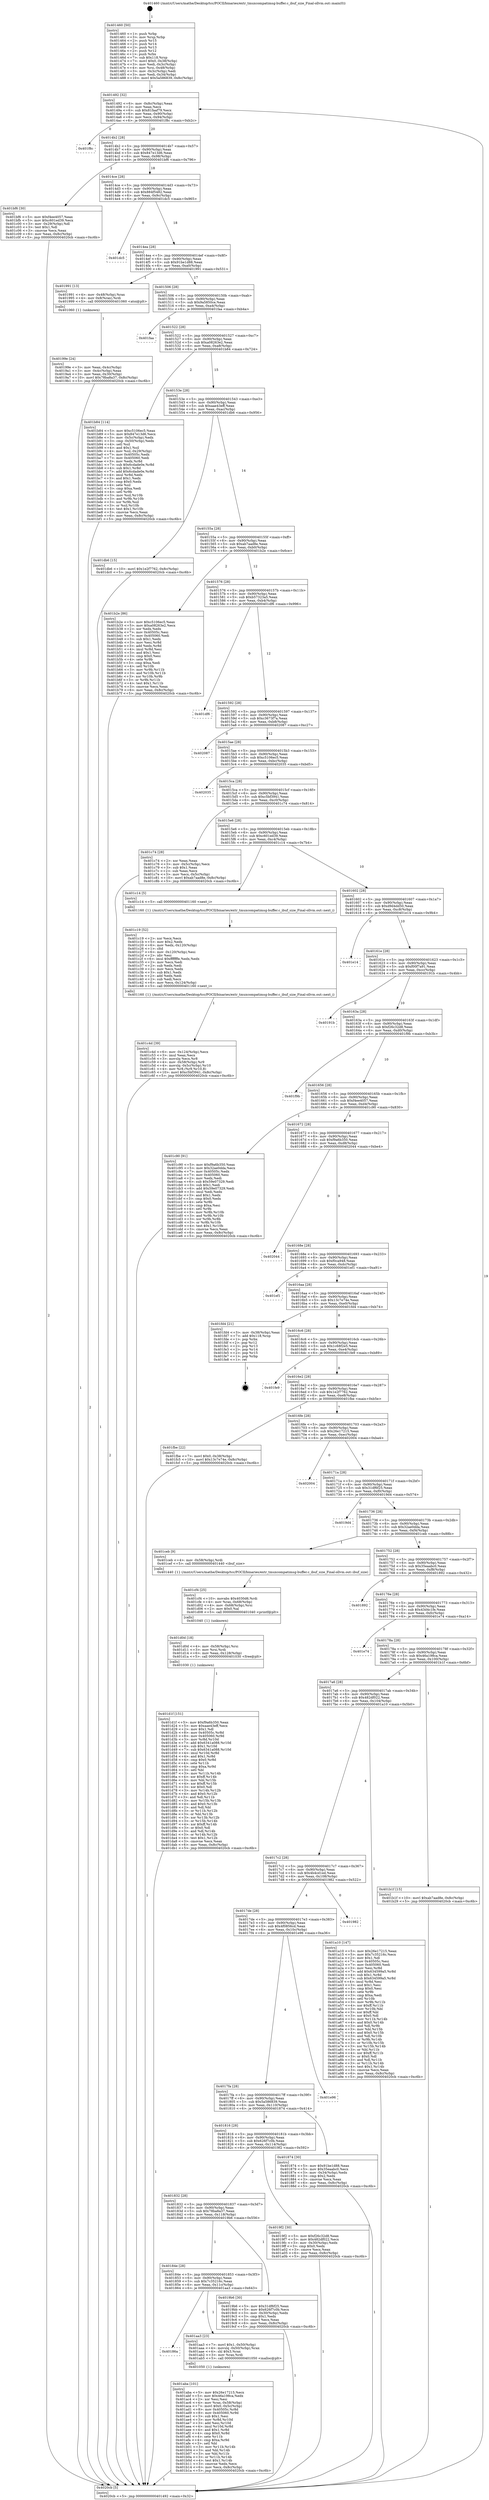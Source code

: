 digraph "0x401460" {
  label = "0x401460 (/mnt/c/Users/mathe/Desktop/tcc/POCII/binaries/extr_tmuxcompatimsg-buffer.c_ibuf_size_Final-ollvm.out::main(0))"
  labelloc = "t"
  node[shape=record]

  Entry [label="",width=0.3,height=0.3,shape=circle,fillcolor=black,style=filled]
  "0x401492" [label="{
     0x401492 [32]\l
     | [instrs]\l
     &nbsp;&nbsp;0x401492 \<+6\>: mov -0x8c(%rbp),%eax\l
     &nbsp;&nbsp;0x401498 \<+2\>: mov %eax,%ecx\l
     &nbsp;&nbsp;0x40149a \<+6\>: sub $0x81faaf79,%ecx\l
     &nbsp;&nbsp;0x4014a0 \<+6\>: mov %eax,-0x90(%rbp)\l
     &nbsp;&nbsp;0x4014a6 \<+6\>: mov %ecx,-0x94(%rbp)\l
     &nbsp;&nbsp;0x4014ac \<+6\>: je 0000000000401f8c \<main+0xb2c\>\l
  }"]
  "0x401f8c" [label="{
     0x401f8c\l
  }", style=dashed]
  "0x4014b2" [label="{
     0x4014b2 [28]\l
     | [instrs]\l
     &nbsp;&nbsp;0x4014b2 \<+5\>: jmp 00000000004014b7 \<main+0x57\>\l
     &nbsp;&nbsp;0x4014b7 \<+6\>: mov -0x90(%rbp),%eax\l
     &nbsp;&nbsp;0x4014bd \<+5\>: sub $0x847e13d6,%eax\l
     &nbsp;&nbsp;0x4014c2 \<+6\>: mov %eax,-0x98(%rbp)\l
     &nbsp;&nbsp;0x4014c8 \<+6\>: je 0000000000401bf6 \<main+0x796\>\l
  }"]
  Exit [label="",width=0.3,height=0.3,shape=circle,fillcolor=black,style=filled,peripheries=2]
  "0x401bf6" [label="{
     0x401bf6 [30]\l
     | [instrs]\l
     &nbsp;&nbsp;0x401bf6 \<+5\>: mov $0xf4ee4057,%eax\l
     &nbsp;&nbsp;0x401bfb \<+5\>: mov $0xc601ed39,%ecx\l
     &nbsp;&nbsp;0x401c00 \<+3\>: mov -0x29(%rbp),%dl\l
     &nbsp;&nbsp;0x401c03 \<+3\>: test $0x1,%dl\l
     &nbsp;&nbsp;0x401c06 \<+3\>: cmovne %ecx,%eax\l
     &nbsp;&nbsp;0x401c09 \<+6\>: mov %eax,-0x8c(%rbp)\l
     &nbsp;&nbsp;0x401c0f \<+5\>: jmp 00000000004020cb \<main+0xc6b\>\l
  }"]
  "0x4014ce" [label="{
     0x4014ce [28]\l
     | [instrs]\l
     &nbsp;&nbsp;0x4014ce \<+5\>: jmp 00000000004014d3 \<main+0x73\>\l
     &nbsp;&nbsp;0x4014d3 \<+6\>: mov -0x90(%rbp),%eax\l
     &nbsp;&nbsp;0x4014d9 \<+5\>: sub $0x884f5482,%eax\l
     &nbsp;&nbsp;0x4014de \<+6\>: mov %eax,-0x9c(%rbp)\l
     &nbsp;&nbsp;0x4014e4 \<+6\>: je 0000000000401dc5 \<main+0x965\>\l
  }"]
  "0x401d1f" [label="{
     0x401d1f [151]\l
     | [instrs]\l
     &nbsp;&nbsp;0x401d1f \<+5\>: mov $0xf9a6b350,%eax\l
     &nbsp;&nbsp;0x401d24 \<+5\>: mov $0xaae43eff,%ecx\l
     &nbsp;&nbsp;0x401d29 \<+2\>: mov $0x1,%dl\l
     &nbsp;&nbsp;0x401d2b \<+8\>: mov 0x40505c,%r8d\l
     &nbsp;&nbsp;0x401d33 \<+8\>: mov 0x405060,%r9d\l
     &nbsp;&nbsp;0x401d3b \<+3\>: mov %r8d,%r10d\l
     &nbsp;&nbsp;0x401d3e \<+7\>: add $0x6341a088,%r10d\l
     &nbsp;&nbsp;0x401d45 \<+4\>: sub $0x1,%r10d\l
     &nbsp;&nbsp;0x401d49 \<+7\>: sub $0x6341a088,%r10d\l
     &nbsp;&nbsp;0x401d50 \<+4\>: imul %r10d,%r8d\l
     &nbsp;&nbsp;0x401d54 \<+4\>: and $0x1,%r8d\l
     &nbsp;&nbsp;0x401d58 \<+4\>: cmp $0x0,%r8d\l
     &nbsp;&nbsp;0x401d5c \<+4\>: sete %r11b\l
     &nbsp;&nbsp;0x401d60 \<+4\>: cmp $0xa,%r9d\l
     &nbsp;&nbsp;0x401d64 \<+3\>: setl %bl\l
     &nbsp;&nbsp;0x401d67 \<+3\>: mov %r11b,%r14b\l
     &nbsp;&nbsp;0x401d6a \<+4\>: xor $0xff,%r14b\l
     &nbsp;&nbsp;0x401d6e \<+3\>: mov %bl,%r15b\l
     &nbsp;&nbsp;0x401d71 \<+4\>: xor $0xff,%r15b\l
     &nbsp;&nbsp;0x401d75 \<+3\>: xor $0x0,%dl\l
     &nbsp;&nbsp;0x401d78 \<+3\>: mov %r14b,%r12b\l
     &nbsp;&nbsp;0x401d7b \<+4\>: and $0x0,%r12b\l
     &nbsp;&nbsp;0x401d7f \<+3\>: and %dl,%r11b\l
     &nbsp;&nbsp;0x401d82 \<+3\>: mov %r15b,%r13b\l
     &nbsp;&nbsp;0x401d85 \<+4\>: and $0x0,%r13b\l
     &nbsp;&nbsp;0x401d89 \<+2\>: and %dl,%bl\l
     &nbsp;&nbsp;0x401d8b \<+3\>: or %r11b,%r12b\l
     &nbsp;&nbsp;0x401d8e \<+3\>: or %bl,%r13b\l
     &nbsp;&nbsp;0x401d91 \<+3\>: xor %r13b,%r12b\l
     &nbsp;&nbsp;0x401d94 \<+3\>: or %r15b,%r14b\l
     &nbsp;&nbsp;0x401d97 \<+4\>: xor $0xff,%r14b\l
     &nbsp;&nbsp;0x401d9b \<+3\>: or $0x0,%dl\l
     &nbsp;&nbsp;0x401d9e \<+3\>: and %dl,%r14b\l
     &nbsp;&nbsp;0x401da1 \<+3\>: or %r14b,%r12b\l
     &nbsp;&nbsp;0x401da4 \<+4\>: test $0x1,%r12b\l
     &nbsp;&nbsp;0x401da8 \<+3\>: cmovne %ecx,%eax\l
     &nbsp;&nbsp;0x401dab \<+6\>: mov %eax,-0x8c(%rbp)\l
     &nbsp;&nbsp;0x401db1 \<+5\>: jmp 00000000004020cb \<main+0xc6b\>\l
  }"]
  "0x401dc5" [label="{
     0x401dc5\l
  }", style=dashed]
  "0x4014ea" [label="{
     0x4014ea [28]\l
     | [instrs]\l
     &nbsp;&nbsp;0x4014ea \<+5\>: jmp 00000000004014ef \<main+0x8f\>\l
     &nbsp;&nbsp;0x4014ef \<+6\>: mov -0x90(%rbp),%eax\l
     &nbsp;&nbsp;0x4014f5 \<+5\>: sub $0x91be1d88,%eax\l
     &nbsp;&nbsp;0x4014fa \<+6\>: mov %eax,-0xa0(%rbp)\l
     &nbsp;&nbsp;0x401500 \<+6\>: je 0000000000401991 \<main+0x531\>\l
  }"]
  "0x401d0d" [label="{
     0x401d0d [18]\l
     | [instrs]\l
     &nbsp;&nbsp;0x401d0d \<+4\>: mov -0x58(%rbp),%rsi\l
     &nbsp;&nbsp;0x401d11 \<+3\>: mov %rsi,%rdi\l
     &nbsp;&nbsp;0x401d14 \<+6\>: mov %eax,-0x128(%rbp)\l
     &nbsp;&nbsp;0x401d1a \<+5\>: call 0000000000401030 \<free@plt\>\l
     | [calls]\l
     &nbsp;&nbsp;0x401030 \{1\} (unknown)\l
  }"]
  "0x401991" [label="{
     0x401991 [13]\l
     | [instrs]\l
     &nbsp;&nbsp;0x401991 \<+4\>: mov -0x48(%rbp),%rax\l
     &nbsp;&nbsp;0x401995 \<+4\>: mov 0x8(%rax),%rdi\l
     &nbsp;&nbsp;0x401999 \<+5\>: call 0000000000401060 \<atoi@plt\>\l
     | [calls]\l
     &nbsp;&nbsp;0x401060 \{1\} (unknown)\l
  }"]
  "0x401506" [label="{
     0x401506 [28]\l
     | [instrs]\l
     &nbsp;&nbsp;0x401506 \<+5\>: jmp 000000000040150b \<main+0xab\>\l
     &nbsp;&nbsp;0x40150b \<+6\>: mov -0x90(%rbp),%eax\l
     &nbsp;&nbsp;0x401511 \<+5\>: sub $0x9a5850ce,%eax\l
     &nbsp;&nbsp;0x401516 \<+6\>: mov %eax,-0xa4(%rbp)\l
     &nbsp;&nbsp;0x40151c \<+6\>: je 0000000000401faa \<main+0xb4a\>\l
  }"]
  "0x401cf4" [label="{
     0x401cf4 [25]\l
     | [instrs]\l
     &nbsp;&nbsp;0x401cf4 \<+10\>: movabs $0x4030d6,%rdi\l
     &nbsp;&nbsp;0x401cfe \<+4\>: mov %rax,-0x68(%rbp)\l
     &nbsp;&nbsp;0x401d02 \<+4\>: mov -0x68(%rbp),%rsi\l
     &nbsp;&nbsp;0x401d06 \<+2\>: mov $0x0,%al\l
     &nbsp;&nbsp;0x401d08 \<+5\>: call 0000000000401040 \<printf@plt\>\l
     | [calls]\l
     &nbsp;&nbsp;0x401040 \{1\} (unknown)\l
  }"]
  "0x401faa" [label="{
     0x401faa\l
  }", style=dashed]
  "0x401522" [label="{
     0x401522 [28]\l
     | [instrs]\l
     &nbsp;&nbsp;0x401522 \<+5\>: jmp 0000000000401527 \<main+0xc7\>\l
     &nbsp;&nbsp;0x401527 \<+6\>: mov -0x90(%rbp),%eax\l
     &nbsp;&nbsp;0x40152d \<+5\>: sub $0xa08263e2,%eax\l
     &nbsp;&nbsp;0x401532 \<+6\>: mov %eax,-0xa8(%rbp)\l
     &nbsp;&nbsp;0x401538 \<+6\>: je 0000000000401b84 \<main+0x724\>\l
  }"]
  "0x401c4d" [label="{
     0x401c4d [39]\l
     | [instrs]\l
     &nbsp;&nbsp;0x401c4d \<+6\>: mov -0x124(%rbp),%ecx\l
     &nbsp;&nbsp;0x401c53 \<+3\>: imul %eax,%ecx\l
     &nbsp;&nbsp;0x401c56 \<+3\>: movslq %ecx,%r8\l
     &nbsp;&nbsp;0x401c59 \<+4\>: mov -0x58(%rbp),%r9\l
     &nbsp;&nbsp;0x401c5d \<+4\>: movslq -0x5c(%rbp),%r10\l
     &nbsp;&nbsp;0x401c61 \<+4\>: mov %r8,(%r9,%r10,8)\l
     &nbsp;&nbsp;0x401c65 \<+10\>: movl $0xc5bf3941,-0x8c(%rbp)\l
     &nbsp;&nbsp;0x401c6f \<+5\>: jmp 00000000004020cb \<main+0xc6b\>\l
  }"]
  "0x401b84" [label="{
     0x401b84 [114]\l
     | [instrs]\l
     &nbsp;&nbsp;0x401b84 \<+5\>: mov $0xc5106ec5,%eax\l
     &nbsp;&nbsp;0x401b89 \<+5\>: mov $0x847e13d6,%ecx\l
     &nbsp;&nbsp;0x401b8e \<+3\>: mov -0x5c(%rbp),%edx\l
     &nbsp;&nbsp;0x401b91 \<+3\>: cmp -0x50(%rbp),%edx\l
     &nbsp;&nbsp;0x401b94 \<+4\>: setl %sil\l
     &nbsp;&nbsp;0x401b98 \<+4\>: and $0x1,%sil\l
     &nbsp;&nbsp;0x401b9c \<+4\>: mov %sil,-0x29(%rbp)\l
     &nbsp;&nbsp;0x401ba0 \<+7\>: mov 0x40505c,%edx\l
     &nbsp;&nbsp;0x401ba7 \<+7\>: mov 0x405060,%edi\l
     &nbsp;&nbsp;0x401bae \<+3\>: mov %edx,%r8d\l
     &nbsp;&nbsp;0x401bb1 \<+7\>: sub $0x6cdade0e,%r8d\l
     &nbsp;&nbsp;0x401bb8 \<+4\>: sub $0x1,%r8d\l
     &nbsp;&nbsp;0x401bbc \<+7\>: add $0x6cdade0e,%r8d\l
     &nbsp;&nbsp;0x401bc3 \<+4\>: imul %r8d,%edx\l
     &nbsp;&nbsp;0x401bc7 \<+3\>: and $0x1,%edx\l
     &nbsp;&nbsp;0x401bca \<+3\>: cmp $0x0,%edx\l
     &nbsp;&nbsp;0x401bcd \<+4\>: sete %sil\l
     &nbsp;&nbsp;0x401bd1 \<+3\>: cmp $0xa,%edi\l
     &nbsp;&nbsp;0x401bd4 \<+4\>: setl %r9b\l
     &nbsp;&nbsp;0x401bd8 \<+3\>: mov %sil,%r10b\l
     &nbsp;&nbsp;0x401bdb \<+3\>: and %r9b,%r10b\l
     &nbsp;&nbsp;0x401bde \<+3\>: xor %r9b,%sil\l
     &nbsp;&nbsp;0x401be1 \<+3\>: or %sil,%r10b\l
     &nbsp;&nbsp;0x401be4 \<+4\>: test $0x1,%r10b\l
     &nbsp;&nbsp;0x401be8 \<+3\>: cmovne %ecx,%eax\l
     &nbsp;&nbsp;0x401beb \<+6\>: mov %eax,-0x8c(%rbp)\l
     &nbsp;&nbsp;0x401bf1 \<+5\>: jmp 00000000004020cb \<main+0xc6b\>\l
  }"]
  "0x40153e" [label="{
     0x40153e [28]\l
     | [instrs]\l
     &nbsp;&nbsp;0x40153e \<+5\>: jmp 0000000000401543 \<main+0xe3\>\l
     &nbsp;&nbsp;0x401543 \<+6\>: mov -0x90(%rbp),%eax\l
     &nbsp;&nbsp;0x401549 \<+5\>: sub $0xaae43eff,%eax\l
     &nbsp;&nbsp;0x40154e \<+6\>: mov %eax,-0xac(%rbp)\l
     &nbsp;&nbsp;0x401554 \<+6\>: je 0000000000401db6 \<main+0x956\>\l
  }"]
  "0x401c19" [label="{
     0x401c19 [52]\l
     | [instrs]\l
     &nbsp;&nbsp;0x401c19 \<+2\>: xor %ecx,%ecx\l
     &nbsp;&nbsp;0x401c1b \<+5\>: mov $0x2,%edx\l
     &nbsp;&nbsp;0x401c20 \<+6\>: mov %edx,-0x120(%rbp)\l
     &nbsp;&nbsp;0x401c26 \<+1\>: cltd\l
     &nbsp;&nbsp;0x401c27 \<+6\>: mov -0x120(%rbp),%esi\l
     &nbsp;&nbsp;0x401c2d \<+2\>: idiv %esi\l
     &nbsp;&nbsp;0x401c2f \<+6\>: imul $0xfffffffe,%edx,%edx\l
     &nbsp;&nbsp;0x401c35 \<+2\>: mov %ecx,%edi\l
     &nbsp;&nbsp;0x401c37 \<+2\>: sub %edx,%edi\l
     &nbsp;&nbsp;0x401c39 \<+2\>: mov %ecx,%edx\l
     &nbsp;&nbsp;0x401c3b \<+3\>: sub $0x1,%edx\l
     &nbsp;&nbsp;0x401c3e \<+2\>: add %edx,%edi\l
     &nbsp;&nbsp;0x401c40 \<+2\>: sub %edi,%ecx\l
     &nbsp;&nbsp;0x401c42 \<+6\>: mov %ecx,-0x124(%rbp)\l
     &nbsp;&nbsp;0x401c48 \<+5\>: call 0000000000401160 \<next_i\>\l
     | [calls]\l
     &nbsp;&nbsp;0x401160 \{1\} (/mnt/c/Users/mathe/Desktop/tcc/POCII/binaries/extr_tmuxcompatimsg-buffer.c_ibuf_size_Final-ollvm.out::next_i)\l
  }"]
  "0x401db6" [label="{
     0x401db6 [15]\l
     | [instrs]\l
     &nbsp;&nbsp;0x401db6 \<+10\>: movl $0x1e2f7762,-0x8c(%rbp)\l
     &nbsp;&nbsp;0x401dc0 \<+5\>: jmp 00000000004020cb \<main+0xc6b\>\l
  }"]
  "0x40155a" [label="{
     0x40155a [28]\l
     | [instrs]\l
     &nbsp;&nbsp;0x40155a \<+5\>: jmp 000000000040155f \<main+0xff\>\l
     &nbsp;&nbsp;0x40155f \<+6\>: mov -0x90(%rbp),%eax\l
     &nbsp;&nbsp;0x401565 \<+5\>: sub $0xab7aad8e,%eax\l
     &nbsp;&nbsp;0x40156a \<+6\>: mov %eax,-0xb0(%rbp)\l
     &nbsp;&nbsp;0x401570 \<+6\>: je 0000000000401b2e \<main+0x6ce\>\l
  }"]
  "0x401aba" [label="{
     0x401aba [101]\l
     | [instrs]\l
     &nbsp;&nbsp;0x401aba \<+5\>: mov $0x26e17215,%ecx\l
     &nbsp;&nbsp;0x401abf \<+5\>: mov $0x46a198ca,%edx\l
     &nbsp;&nbsp;0x401ac4 \<+2\>: xor %esi,%esi\l
     &nbsp;&nbsp;0x401ac6 \<+4\>: mov %rax,-0x58(%rbp)\l
     &nbsp;&nbsp;0x401aca \<+7\>: movl $0x0,-0x5c(%rbp)\l
     &nbsp;&nbsp;0x401ad1 \<+8\>: mov 0x40505c,%r8d\l
     &nbsp;&nbsp;0x401ad9 \<+8\>: mov 0x405060,%r9d\l
     &nbsp;&nbsp;0x401ae1 \<+3\>: sub $0x1,%esi\l
     &nbsp;&nbsp;0x401ae4 \<+3\>: mov %r8d,%r10d\l
     &nbsp;&nbsp;0x401ae7 \<+3\>: add %esi,%r10d\l
     &nbsp;&nbsp;0x401aea \<+4\>: imul %r10d,%r8d\l
     &nbsp;&nbsp;0x401aee \<+4\>: and $0x1,%r8d\l
     &nbsp;&nbsp;0x401af2 \<+4\>: cmp $0x0,%r8d\l
     &nbsp;&nbsp;0x401af6 \<+4\>: sete %r11b\l
     &nbsp;&nbsp;0x401afa \<+4\>: cmp $0xa,%r9d\l
     &nbsp;&nbsp;0x401afe \<+3\>: setl %bl\l
     &nbsp;&nbsp;0x401b01 \<+3\>: mov %r11b,%r14b\l
     &nbsp;&nbsp;0x401b04 \<+3\>: and %bl,%r14b\l
     &nbsp;&nbsp;0x401b07 \<+3\>: xor %bl,%r11b\l
     &nbsp;&nbsp;0x401b0a \<+3\>: or %r11b,%r14b\l
     &nbsp;&nbsp;0x401b0d \<+4\>: test $0x1,%r14b\l
     &nbsp;&nbsp;0x401b11 \<+3\>: cmovne %edx,%ecx\l
     &nbsp;&nbsp;0x401b14 \<+6\>: mov %ecx,-0x8c(%rbp)\l
     &nbsp;&nbsp;0x401b1a \<+5\>: jmp 00000000004020cb \<main+0xc6b\>\l
  }"]
  "0x401b2e" [label="{
     0x401b2e [86]\l
     | [instrs]\l
     &nbsp;&nbsp;0x401b2e \<+5\>: mov $0xc5106ec5,%eax\l
     &nbsp;&nbsp;0x401b33 \<+5\>: mov $0xa08263e2,%ecx\l
     &nbsp;&nbsp;0x401b38 \<+2\>: xor %edx,%edx\l
     &nbsp;&nbsp;0x401b3a \<+7\>: mov 0x40505c,%esi\l
     &nbsp;&nbsp;0x401b41 \<+7\>: mov 0x405060,%edi\l
     &nbsp;&nbsp;0x401b48 \<+3\>: sub $0x1,%edx\l
     &nbsp;&nbsp;0x401b4b \<+3\>: mov %esi,%r8d\l
     &nbsp;&nbsp;0x401b4e \<+3\>: add %edx,%r8d\l
     &nbsp;&nbsp;0x401b51 \<+4\>: imul %r8d,%esi\l
     &nbsp;&nbsp;0x401b55 \<+3\>: and $0x1,%esi\l
     &nbsp;&nbsp;0x401b58 \<+3\>: cmp $0x0,%esi\l
     &nbsp;&nbsp;0x401b5b \<+4\>: sete %r9b\l
     &nbsp;&nbsp;0x401b5f \<+3\>: cmp $0xa,%edi\l
     &nbsp;&nbsp;0x401b62 \<+4\>: setl %r10b\l
     &nbsp;&nbsp;0x401b66 \<+3\>: mov %r9b,%r11b\l
     &nbsp;&nbsp;0x401b69 \<+3\>: and %r10b,%r11b\l
     &nbsp;&nbsp;0x401b6c \<+3\>: xor %r10b,%r9b\l
     &nbsp;&nbsp;0x401b6f \<+3\>: or %r9b,%r11b\l
     &nbsp;&nbsp;0x401b72 \<+4\>: test $0x1,%r11b\l
     &nbsp;&nbsp;0x401b76 \<+3\>: cmovne %ecx,%eax\l
     &nbsp;&nbsp;0x401b79 \<+6\>: mov %eax,-0x8c(%rbp)\l
     &nbsp;&nbsp;0x401b7f \<+5\>: jmp 00000000004020cb \<main+0xc6b\>\l
  }"]
  "0x401576" [label="{
     0x401576 [28]\l
     | [instrs]\l
     &nbsp;&nbsp;0x401576 \<+5\>: jmp 000000000040157b \<main+0x11b\>\l
     &nbsp;&nbsp;0x40157b \<+6\>: mov -0x90(%rbp),%eax\l
     &nbsp;&nbsp;0x401581 \<+5\>: sub $0xb57323a5,%eax\l
     &nbsp;&nbsp;0x401586 \<+6\>: mov %eax,-0xb4(%rbp)\l
     &nbsp;&nbsp;0x40158c \<+6\>: je 0000000000401df6 \<main+0x996\>\l
  }"]
  "0x40186a" [label="{
     0x40186a\l
  }", style=dashed]
  "0x401df6" [label="{
     0x401df6\l
  }", style=dashed]
  "0x401592" [label="{
     0x401592 [28]\l
     | [instrs]\l
     &nbsp;&nbsp;0x401592 \<+5\>: jmp 0000000000401597 \<main+0x137\>\l
     &nbsp;&nbsp;0x401597 \<+6\>: mov -0x90(%rbp),%eax\l
     &nbsp;&nbsp;0x40159d \<+5\>: sub $0xc3673f7a,%eax\l
     &nbsp;&nbsp;0x4015a2 \<+6\>: mov %eax,-0xb8(%rbp)\l
     &nbsp;&nbsp;0x4015a8 \<+6\>: je 0000000000402087 \<main+0xc27\>\l
  }"]
  "0x401aa3" [label="{
     0x401aa3 [23]\l
     | [instrs]\l
     &nbsp;&nbsp;0x401aa3 \<+7\>: movl $0x1,-0x50(%rbp)\l
     &nbsp;&nbsp;0x401aaa \<+4\>: movslq -0x50(%rbp),%rax\l
     &nbsp;&nbsp;0x401aae \<+4\>: shl $0x3,%rax\l
     &nbsp;&nbsp;0x401ab2 \<+3\>: mov %rax,%rdi\l
     &nbsp;&nbsp;0x401ab5 \<+5\>: call 0000000000401050 \<malloc@plt\>\l
     | [calls]\l
     &nbsp;&nbsp;0x401050 \{1\} (unknown)\l
  }"]
  "0x402087" [label="{
     0x402087\l
  }", style=dashed]
  "0x4015ae" [label="{
     0x4015ae [28]\l
     | [instrs]\l
     &nbsp;&nbsp;0x4015ae \<+5\>: jmp 00000000004015b3 \<main+0x153\>\l
     &nbsp;&nbsp;0x4015b3 \<+6\>: mov -0x90(%rbp),%eax\l
     &nbsp;&nbsp;0x4015b9 \<+5\>: sub $0xc5106ec5,%eax\l
     &nbsp;&nbsp;0x4015be \<+6\>: mov %eax,-0xbc(%rbp)\l
     &nbsp;&nbsp;0x4015c4 \<+6\>: je 0000000000402035 \<main+0xbd5\>\l
  }"]
  "0x40184e" [label="{
     0x40184e [28]\l
     | [instrs]\l
     &nbsp;&nbsp;0x40184e \<+5\>: jmp 0000000000401853 \<main+0x3f3\>\l
     &nbsp;&nbsp;0x401853 \<+6\>: mov -0x90(%rbp),%eax\l
     &nbsp;&nbsp;0x401859 \<+5\>: sub $0x7c35216c,%eax\l
     &nbsp;&nbsp;0x40185e \<+6\>: mov %eax,-0x11c(%rbp)\l
     &nbsp;&nbsp;0x401864 \<+6\>: je 0000000000401aa3 \<main+0x643\>\l
  }"]
  "0x402035" [label="{
     0x402035\l
  }", style=dashed]
  "0x4015ca" [label="{
     0x4015ca [28]\l
     | [instrs]\l
     &nbsp;&nbsp;0x4015ca \<+5\>: jmp 00000000004015cf \<main+0x16f\>\l
     &nbsp;&nbsp;0x4015cf \<+6\>: mov -0x90(%rbp),%eax\l
     &nbsp;&nbsp;0x4015d5 \<+5\>: sub $0xc5bf3941,%eax\l
     &nbsp;&nbsp;0x4015da \<+6\>: mov %eax,-0xc0(%rbp)\l
     &nbsp;&nbsp;0x4015e0 \<+6\>: je 0000000000401c74 \<main+0x814\>\l
  }"]
  "0x4019b6" [label="{
     0x4019b6 [30]\l
     | [instrs]\l
     &nbsp;&nbsp;0x4019b6 \<+5\>: mov $0x31df6f25,%eax\l
     &nbsp;&nbsp;0x4019bb \<+5\>: mov $0x626f7c0b,%ecx\l
     &nbsp;&nbsp;0x4019c0 \<+3\>: mov -0x30(%rbp),%edx\l
     &nbsp;&nbsp;0x4019c3 \<+3\>: cmp $0x1,%edx\l
     &nbsp;&nbsp;0x4019c6 \<+3\>: cmovl %ecx,%eax\l
     &nbsp;&nbsp;0x4019c9 \<+6\>: mov %eax,-0x8c(%rbp)\l
     &nbsp;&nbsp;0x4019cf \<+5\>: jmp 00000000004020cb \<main+0xc6b\>\l
  }"]
  "0x401c74" [label="{
     0x401c74 [28]\l
     | [instrs]\l
     &nbsp;&nbsp;0x401c74 \<+2\>: xor %eax,%eax\l
     &nbsp;&nbsp;0x401c76 \<+3\>: mov -0x5c(%rbp),%ecx\l
     &nbsp;&nbsp;0x401c79 \<+3\>: sub $0x1,%eax\l
     &nbsp;&nbsp;0x401c7c \<+2\>: sub %eax,%ecx\l
     &nbsp;&nbsp;0x401c7e \<+3\>: mov %ecx,-0x5c(%rbp)\l
     &nbsp;&nbsp;0x401c81 \<+10\>: movl $0xab7aad8e,-0x8c(%rbp)\l
     &nbsp;&nbsp;0x401c8b \<+5\>: jmp 00000000004020cb \<main+0xc6b\>\l
  }"]
  "0x4015e6" [label="{
     0x4015e6 [28]\l
     | [instrs]\l
     &nbsp;&nbsp;0x4015e6 \<+5\>: jmp 00000000004015eb \<main+0x18b\>\l
     &nbsp;&nbsp;0x4015eb \<+6\>: mov -0x90(%rbp),%eax\l
     &nbsp;&nbsp;0x4015f1 \<+5\>: sub $0xc601ed39,%eax\l
     &nbsp;&nbsp;0x4015f6 \<+6\>: mov %eax,-0xc4(%rbp)\l
     &nbsp;&nbsp;0x4015fc \<+6\>: je 0000000000401c14 \<main+0x7b4\>\l
  }"]
  "0x401832" [label="{
     0x401832 [28]\l
     | [instrs]\l
     &nbsp;&nbsp;0x401832 \<+5\>: jmp 0000000000401837 \<main+0x3d7\>\l
     &nbsp;&nbsp;0x401837 \<+6\>: mov -0x90(%rbp),%eax\l
     &nbsp;&nbsp;0x40183d \<+5\>: sub $0x78ba8a37,%eax\l
     &nbsp;&nbsp;0x401842 \<+6\>: mov %eax,-0x118(%rbp)\l
     &nbsp;&nbsp;0x401848 \<+6\>: je 00000000004019b6 \<main+0x556\>\l
  }"]
  "0x401c14" [label="{
     0x401c14 [5]\l
     | [instrs]\l
     &nbsp;&nbsp;0x401c14 \<+5\>: call 0000000000401160 \<next_i\>\l
     | [calls]\l
     &nbsp;&nbsp;0x401160 \{1\} (/mnt/c/Users/mathe/Desktop/tcc/POCII/binaries/extr_tmuxcompatimsg-buffer.c_ibuf_size_Final-ollvm.out::next_i)\l
  }"]
  "0x401602" [label="{
     0x401602 [28]\l
     | [instrs]\l
     &nbsp;&nbsp;0x401602 \<+5\>: jmp 0000000000401607 \<main+0x1a7\>\l
     &nbsp;&nbsp;0x401607 \<+6\>: mov -0x90(%rbp),%eax\l
     &nbsp;&nbsp;0x40160d \<+5\>: sub $0xd9d4dd50,%eax\l
     &nbsp;&nbsp;0x401612 \<+6\>: mov %eax,-0xc8(%rbp)\l
     &nbsp;&nbsp;0x401618 \<+6\>: je 0000000000401e14 \<main+0x9b4\>\l
  }"]
  "0x4019f2" [label="{
     0x4019f2 [30]\l
     | [instrs]\l
     &nbsp;&nbsp;0x4019f2 \<+5\>: mov $0xf26c32d8,%eax\l
     &nbsp;&nbsp;0x4019f7 \<+5\>: mov $0x482df022,%ecx\l
     &nbsp;&nbsp;0x4019fc \<+3\>: mov -0x30(%rbp),%edx\l
     &nbsp;&nbsp;0x4019ff \<+3\>: cmp $0x0,%edx\l
     &nbsp;&nbsp;0x401a02 \<+3\>: cmove %ecx,%eax\l
     &nbsp;&nbsp;0x401a05 \<+6\>: mov %eax,-0x8c(%rbp)\l
     &nbsp;&nbsp;0x401a0b \<+5\>: jmp 00000000004020cb \<main+0xc6b\>\l
  }"]
  "0x401e14" [label="{
     0x401e14\l
  }", style=dashed]
  "0x40161e" [label="{
     0x40161e [28]\l
     | [instrs]\l
     &nbsp;&nbsp;0x40161e \<+5\>: jmp 0000000000401623 \<main+0x1c3\>\l
     &nbsp;&nbsp;0x401623 \<+6\>: mov -0x90(%rbp),%eax\l
     &nbsp;&nbsp;0x401629 \<+5\>: sub $0xf00f7a91,%eax\l
     &nbsp;&nbsp;0x40162e \<+6\>: mov %eax,-0xcc(%rbp)\l
     &nbsp;&nbsp;0x401634 \<+6\>: je 000000000040191b \<main+0x4bb\>\l
  }"]
  "0x40199e" [label="{
     0x40199e [24]\l
     | [instrs]\l
     &nbsp;&nbsp;0x40199e \<+3\>: mov %eax,-0x4c(%rbp)\l
     &nbsp;&nbsp;0x4019a1 \<+3\>: mov -0x4c(%rbp),%eax\l
     &nbsp;&nbsp;0x4019a4 \<+3\>: mov %eax,-0x30(%rbp)\l
     &nbsp;&nbsp;0x4019a7 \<+10\>: movl $0x78ba8a37,-0x8c(%rbp)\l
     &nbsp;&nbsp;0x4019b1 \<+5\>: jmp 00000000004020cb \<main+0xc6b\>\l
  }"]
  "0x40191b" [label="{
     0x40191b\l
  }", style=dashed]
  "0x40163a" [label="{
     0x40163a [28]\l
     | [instrs]\l
     &nbsp;&nbsp;0x40163a \<+5\>: jmp 000000000040163f \<main+0x1df\>\l
     &nbsp;&nbsp;0x40163f \<+6\>: mov -0x90(%rbp),%eax\l
     &nbsp;&nbsp;0x401645 \<+5\>: sub $0xf26c32d8,%eax\l
     &nbsp;&nbsp;0x40164a \<+6\>: mov %eax,-0xd0(%rbp)\l
     &nbsp;&nbsp;0x401650 \<+6\>: je 0000000000401f9b \<main+0xb3b\>\l
  }"]
  "0x401460" [label="{
     0x401460 [50]\l
     | [instrs]\l
     &nbsp;&nbsp;0x401460 \<+1\>: push %rbp\l
     &nbsp;&nbsp;0x401461 \<+3\>: mov %rsp,%rbp\l
     &nbsp;&nbsp;0x401464 \<+2\>: push %r15\l
     &nbsp;&nbsp;0x401466 \<+2\>: push %r14\l
     &nbsp;&nbsp;0x401468 \<+2\>: push %r13\l
     &nbsp;&nbsp;0x40146a \<+2\>: push %r12\l
     &nbsp;&nbsp;0x40146c \<+1\>: push %rbx\l
     &nbsp;&nbsp;0x40146d \<+7\>: sub $0x118,%rsp\l
     &nbsp;&nbsp;0x401474 \<+7\>: movl $0x0,-0x38(%rbp)\l
     &nbsp;&nbsp;0x40147b \<+3\>: mov %edi,-0x3c(%rbp)\l
     &nbsp;&nbsp;0x40147e \<+4\>: mov %rsi,-0x48(%rbp)\l
     &nbsp;&nbsp;0x401482 \<+3\>: mov -0x3c(%rbp),%edi\l
     &nbsp;&nbsp;0x401485 \<+3\>: mov %edi,-0x34(%rbp)\l
     &nbsp;&nbsp;0x401488 \<+10\>: movl $0x5a586839,-0x8c(%rbp)\l
  }"]
  "0x401f9b" [label="{
     0x401f9b\l
  }", style=dashed]
  "0x401656" [label="{
     0x401656 [28]\l
     | [instrs]\l
     &nbsp;&nbsp;0x401656 \<+5\>: jmp 000000000040165b \<main+0x1fb\>\l
     &nbsp;&nbsp;0x40165b \<+6\>: mov -0x90(%rbp),%eax\l
     &nbsp;&nbsp;0x401661 \<+5\>: sub $0xf4ee4057,%eax\l
     &nbsp;&nbsp;0x401666 \<+6\>: mov %eax,-0xd4(%rbp)\l
     &nbsp;&nbsp;0x40166c \<+6\>: je 0000000000401c90 \<main+0x830\>\l
  }"]
  "0x4020cb" [label="{
     0x4020cb [5]\l
     | [instrs]\l
     &nbsp;&nbsp;0x4020cb \<+5\>: jmp 0000000000401492 \<main+0x32\>\l
  }"]
  "0x401c90" [label="{
     0x401c90 [91]\l
     | [instrs]\l
     &nbsp;&nbsp;0x401c90 \<+5\>: mov $0xf9a6b350,%eax\l
     &nbsp;&nbsp;0x401c95 \<+5\>: mov $0x32ae0dda,%ecx\l
     &nbsp;&nbsp;0x401c9a \<+7\>: mov 0x40505c,%edx\l
     &nbsp;&nbsp;0x401ca1 \<+7\>: mov 0x405060,%esi\l
     &nbsp;&nbsp;0x401ca8 \<+2\>: mov %edx,%edi\l
     &nbsp;&nbsp;0x401caa \<+6\>: sub $0x59e07329,%edi\l
     &nbsp;&nbsp;0x401cb0 \<+3\>: sub $0x1,%edi\l
     &nbsp;&nbsp;0x401cb3 \<+6\>: add $0x59e07329,%edi\l
     &nbsp;&nbsp;0x401cb9 \<+3\>: imul %edi,%edx\l
     &nbsp;&nbsp;0x401cbc \<+3\>: and $0x1,%edx\l
     &nbsp;&nbsp;0x401cbf \<+3\>: cmp $0x0,%edx\l
     &nbsp;&nbsp;0x401cc2 \<+4\>: sete %r8b\l
     &nbsp;&nbsp;0x401cc6 \<+3\>: cmp $0xa,%esi\l
     &nbsp;&nbsp;0x401cc9 \<+4\>: setl %r9b\l
     &nbsp;&nbsp;0x401ccd \<+3\>: mov %r8b,%r10b\l
     &nbsp;&nbsp;0x401cd0 \<+3\>: and %r9b,%r10b\l
     &nbsp;&nbsp;0x401cd3 \<+3\>: xor %r9b,%r8b\l
     &nbsp;&nbsp;0x401cd6 \<+3\>: or %r8b,%r10b\l
     &nbsp;&nbsp;0x401cd9 \<+4\>: test $0x1,%r10b\l
     &nbsp;&nbsp;0x401cdd \<+3\>: cmovne %ecx,%eax\l
     &nbsp;&nbsp;0x401ce0 \<+6\>: mov %eax,-0x8c(%rbp)\l
     &nbsp;&nbsp;0x401ce6 \<+5\>: jmp 00000000004020cb \<main+0xc6b\>\l
  }"]
  "0x401672" [label="{
     0x401672 [28]\l
     | [instrs]\l
     &nbsp;&nbsp;0x401672 \<+5\>: jmp 0000000000401677 \<main+0x217\>\l
     &nbsp;&nbsp;0x401677 \<+6\>: mov -0x90(%rbp),%eax\l
     &nbsp;&nbsp;0x40167d \<+5\>: sub $0xf9a6b350,%eax\l
     &nbsp;&nbsp;0x401682 \<+6\>: mov %eax,-0xd8(%rbp)\l
     &nbsp;&nbsp;0x401688 \<+6\>: je 0000000000402044 \<main+0xbe4\>\l
  }"]
  "0x401816" [label="{
     0x401816 [28]\l
     | [instrs]\l
     &nbsp;&nbsp;0x401816 \<+5\>: jmp 000000000040181b \<main+0x3bb\>\l
     &nbsp;&nbsp;0x40181b \<+6\>: mov -0x90(%rbp),%eax\l
     &nbsp;&nbsp;0x401821 \<+5\>: sub $0x626f7c0b,%eax\l
     &nbsp;&nbsp;0x401826 \<+6\>: mov %eax,-0x114(%rbp)\l
     &nbsp;&nbsp;0x40182c \<+6\>: je 00000000004019f2 \<main+0x592\>\l
  }"]
  "0x402044" [label="{
     0x402044\l
  }", style=dashed]
  "0x40168e" [label="{
     0x40168e [28]\l
     | [instrs]\l
     &nbsp;&nbsp;0x40168e \<+5\>: jmp 0000000000401693 \<main+0x233\>\l
     &nbsp;&nbsp;0x401693 \<+6\>: mov -0x90(%rbp),%eax\l
     &nbsp;&nbsp;0x401699 \<+5\>: sub $0xf0ca948,%eax\l
     &nbsp;&nbsp;0x40169e \<+6\>: mov %eax,-0xdc(%rbp)\l
     &nbsp;&nbsp;0x4016a4 \<+6\>: je 0000000000401ef1 \<main+0xa91\>\l
  }"]
  "0x401874" [label="{
     0x401874 [30]\l
     | [instrs]\l
     &nbsp;&nbsp;0x401874 \<+5\>: mov $0x91be1d88,%eax\l
     &nbsp;&nbsp;0x401879 \<+5\>: mov $0x35eaabc0,%ecx\l
     &nbsp;&nbsp;0x40187e \<+3\>: mov -0x34(%rbp),%edx\l
     &nbsp;&nbsp;0x401881 \<+3\>: cmp $0x2,%edx\l
     &nbsp;&nbsp;0x401884 \<+3\>: cmovne %ecx,%eax\l
     &nbsp;&nbsp;0x401887 \<+6\>: mov %eax,-0x8c(%rbp)\l
     &nbsp;&nbsp;0x40188d \<+5\>: jmp 00000000004020cb \<main+0xc6b\>\l
  }"]
  "0x401ef1" [label="{
     0x401ef1\l
  }", style=dashed]
  "0x4016aa" [label="{
     0x4016aa [28]\l
     | [instrs]\l
     &nbsp;&nbsp;0x4016aa \<+5\>: jmp 00000000004016af \<main+0x24f\>\l
     &nbsp;&nbsp;0x4016af \<+6\>: mov -0x90(%rbp),%eax\l
     &nbsp;&nbsp;0x4016b5 \<+5\>: sub $0x13c7e74e,%eax\l
     &nbsp;&nbsp;0x4016ba \<+6\>: mov %eax,-0xe0(%rbp)\l
     &nbsp;&nbsp;0x4016c0 \<+6\>: je 0000000000401fd4 \<main+0xb74\>\l
  }"]
  "0x4017fa" [label="{
     0x4017fa [28]\l
     | [instrs]\l
     &nbsp;&nbsp;0x4017fa \<+5\>: jmp 00000000004017ff \<main+0x39f\>\l
     &nbsp;&nbsp;0x4017ff \<+6\>: mov -0x90(%rbp),%eax\l
     &nbsp;&nbsp;0x401805 \<+5\>: sub $0x5a586839,%eax\l
     &nbsp;&nbsp;0x40180a \<+6\>: mov %eax,-0x110(%rbp)\l
     &nbsp;&nbsp;0x401810 \<+6\>: je 0000000000401874 \<main+0x414\>\l
  }"]
  "0x401fd4" [label="{
     0x401fd4 [21]\l
     | [instrs]\l
     &nbsp;&nbsp;0x401fd4 \<+3\>: mov -0x38(%rbp),%eax\l
     &nbsp;&nbsp;0x401fd7 \<+7\>: add $0x118,%rsp\l
     &nbsp;&nbsp;0x401fde \<+1\>: pop %rbx\l
     &nbsp;&nbsp;0x401fdf \<+2\>: pop %r12\l
     &nbsp;&nbsp;0x401fe1 \<+2\>: pop %r13\l
     &nbsp;&nbsp;0x401fe3 \<+2\>: pop %r14\l
     &nbsp;&nbsp;0x401fe5 \<+2\>: pop %r15\l
     &nbsp;&nbsp;0x401fe7 \<+1\>: pop %rbp\l
     &nbsp;&nbsp;0x401fe8 \<+1\>: ret\l
  }"]
  "0x4016c6" [label="{
     0x4016c6 [28]\l
     | [instrs]\l
     &nbsp;&nbsp;0x4016c6 \<+5\>: jmp 00000000004016cb \<main+0x26b\>\l
     &nbsp;&nbsp;0x4016cb \<+6\>: mov -0x90(%rbp),%eax\l
     &nbsp;&nbsp;0x4016d1 \<+5\>: sub $0x1c68f2e5,%eax\l
     &nbsp;&nbsp;0x4016d6 \<+6\>: mov %eax,-0xe4(%rbp)\l
     &nbsp;&nbsp;0x4016dc \<+6\>: je 0000000000401fe9 \<main+0xb89\>\l
  }"]
  "0x401e96" [label="{
     0x401e96\l
  }", style=dashed]
  "0x401fe9" [label="{
     0x401fe9\l
  }", style=dashed]
  "0x4016e2" [label="{
     0x4016e2 [28]\l
     | [instrs]\l
     &nbsp;&nbsp;0x4016e2 \<+5\>: jmp 00000000004016e7 \<main+0x287\>\l
     &nbsp;&nbsp;0x4016e7 \<+6\>: mov -0x90(%rbp),%eax\l
     &nbsp;&nbsp;0x4016ed \<+5\>: sub $0x1e2f7762,%eax\l
     &nbsp;&nbsp;0x4016f2 \<+6\>: mov %eax,-0xe8(%rbp)\l
     &nbsp;&nbsp;0x4016f8 \<+6\>: je 0000000000401fbe \<main+0xb5e\>\l
  }"]
  "0x4017de" [label="{
     0x4017de [28]\l
     | [instrs]\l
     &nbsp;&nbsp;0x4017de \<+5\>: jmp 00000000004017e3 \<main+0x383\>\l
     &nbsp;&nbsp;0x4017e3 \<+6\>: mov -0x90(%rbp),%eax\l
     &nbsp;&nbsp;0x4017e9 \<+5\>: sub $0x4f0856cd,%eax\l
     &nbsp;&nbsp;0x4017ee \<+6\>: mov %eax,-0x10c(%rbp)\l
     &nbsp;&nbsp;0x4017f4 \<+6\>: je 0000000000401e96 \<main+0xa36\>\l
  }"]
  "0x401fbe" [label="{
     0x401fbe [22]\l
     | [instrs]\l
     &nbsp;&nbsp;0x401fbe \<+7\>: movl $0x0,-0x38(%rbp)\l
     &nbsp;&nbsp;0x401fc5 \<+10\>: movl $0x13c7e74e,-0x8c(%rbp)\l
     &nbsp;&nbsp;0x401fcf \<+5\>: jmp 00000000004020cb \<main+0xc6b\>\l
  }"]
  "0x4016fe" [label="{
     0x4016fe [28]\l
     | [instrs]\l
     &nbsp;&nbsp;0x4016fe \<+5\>: jmp 0000000000401703 \<main+0x2a3\>\l
     &nbsp;&nbsp;0x401703 \<+6\>: mov -0x90(%rbp),%eax\l
     &nbsp;&nbsp;0x401709 \<+5\>: sub $0x26e17215,%eax\l
     &nbsp;&nbsp;0x40170e \<+6\>: mov %eax,-0xec(%rbp)\l
     &nbsp;&nbsp;0x401714 \<+6\>: je 0000000000402004 \<main+0xba4\>\l
  }"]
  "0x401982" [label="{
     0x401982\l
  }", style=dashed]
  "0x402004" [label="{
     0x402004\l
  }", style=dashed]
  "0x40171a" [label="{
     0x40171a [28]\l
     | [instrs]\l
     &nbsp;&nbsp;0x40171a \<+5\>: jmp 000000000040171f \<main+0x2bf\>\l
     &nbsp;&nbsp;0x40171f \<+6\>: mov -0x90(%rbp),%eax\l
     &nbsp;&nbsp;0x401725 \<+5\>: sub $0x31df6f25,%eax\l
     &nbsp;&nbsp;0x40172a \<+6\>: mov %eax,-0xf0(%rbp)\l
     &nbsp;&nbsp;0x401730 \<+6\>: je 00000000004019d4 \<main+0x574\>\l
  }"]
  "0x4017c2" [label="{
     0x4017c2 [28]\l
     | [instrs]\l
     &nbsp;&nbsp;0x4017c2 \<+5\>: jmp 00000000004017c7 \<main+0x367\>\l
     &nbsp;&nbsp;0x4017c7 \<+6\>: mov -0x90(%rbp),%eax\l
     &nbsp;&nbsp;0x4017cd \<+5\>: sub $0x4b4cd1ed,%eax\l
     &nbsp;&nbsp;0x4017d2 \<+6\>: mov %eax,-0x108(%rbp)\l
     &nbsp;&nbsp;0x4017d8 \<+6\>: je 0000000000401982 \<main+0x522\>\l
  }"]
  "0x4019d4" [label="{
     0x4019d4\l
  }", style=dashed]
  "0x401736" [label="{
     0x401736 [28]\l
     | [instrs]\l
     &nbsp;&nbsp;0x401736 \<+5\>: jmp 000000000040173b \<main+0x2db\>\l
     &nbsp;&nbsp;0x40173b \<+6\>: mov -0x90(%rbp),%eax\l
     &nbsp;&nbsp;0x401741 \<+5\>: sub $0x32ae0dda,%eax\l
     &nbsp;&nbsp;0x401746 \<+6\>: mov %eax,-0xf4(%rbp)\l
     &nbsp;&nbsp;0x40174c \<+6\>: je 0000000000401ceb \<main+0x88b\>\l
  }"]
  "0x401a10" [label="{
     0x401a10 [147]\l
     | [instrs]\l
     &nbsp;&nbsp;0x401a10 \<+5\>: mov $0x26e17215,%eax\l
     &nbsp;&nbsp;0x401a15 \<+5\>: mov $0x7c35216c,%ecx\l
     &nbsp;&nbsp;0x401a1a \<+2\>: mov $0x1,%dl\l
     &nbsp;&nbsp;0x401a1c \<+7\>: mov 0x40505c,%esi\l
     &nbsp;&nbsp;0x401a23 \<+7\>: mov 0x405060,%edi\l
     &nbsp;&nbsp;0x401a2a \<+3\>: mov %esi,%r8d\l
     &nbsp;&nbsp;0x401a2d \<+7\>: add $0x634599a5,%r8d\l
     &nbsp;&nbsp;0x401a34 \<+4\>: sub $0x1,%r8d\l
     &nbsp;&nbsp;0x401a38 \<+7\>: sub $0x634599a5,%r8d\l
     &nbsp;&nbsp;0x401a3f \<+4\>: imul %r8d,%esi\l
     &nbsp;&nbsp;0x401a43 \<+3\>: and $0x1,%esi\l
     &nbsp;&nbsp;0x401a46 \<+3\>: cmp $0x0,%esi\l
     &nbsp;&nbsp;0x401a49 \<+4\>: sete %r9b\l
     &nbsp;&nbsp;0x401a4d \<+3\>: cmp $0xa,%edi\l
     &nbsp;&nbsp;0x401a50 \<+4\>: setl %r10b\l
     &nbsp;&nbsp;0x401a54 \<+3\>: mov %r9b,%r11b\l
     &nbsp;&nbsp;0x401a57 \<+4\>: xor $0xff,%r11b\l
     &nbsp;&nbsp;0x401a5b \<+3\>: mov %r10b,%bl\l
     &nbsp;&nbsp;0x401a5e \<+3\>: xor $0xff,%bl\l
     &nbsp;&nbsp;0x401a61 \<+3\>: xor $0x0,%dl\l
     &nbsp;&nbsp;0x401a64 \<+3\>: mov %r11b,%r14b\l
     &nbsp;&nbsp;0x401a67 \<+4\>: and $0x0,%r14b\l
     &nbsp;&nbsp;0x401a6b \<+3\>: and %dl,%r9b\l
     &nbsp;&nbsp;0x401a6e \<+3\>: mov %bl,%r15b\l
     &nbsp;&nbsp;0x401a71 \<+4\>: and $0x0,%r15b\l
     &nbsp;&nbsp;0x401a75 \<+3\>: and %dl,%r10b\l
     &nbsp;&nbsp;0x401a78 \<+3\>: or %r9b,%r14b\l
     &nbsp;&nbsp;0x401a7b \<+3\>: or %r10b,%r15b\l
     &nbsp;&nbsp;0x401a7e \<+3\>: xor %r15b,%r14b\l
     &nbsp;&nbsp;0x401a81 \<+3\>: or %bl,%r11b\l
     &nbsp;&nbsp;0x401a84 \<+4\>: xor $0xff,%r11b\l
     &nbsp;&nbsp;0x401a88 \<+3\>: or $0x0,%dl\l
     &nbsp;&nbsp;0x401a8b \<+3\>: and %dl,%r11b\l
     &nbsp;&nbsp;0x401a8e \<+3\>: or %r11b,%r14b\l
     &nbsp;&nbsp;0x401a91 \<+4\>: test $0x1,%r14b\l
     &nbsp;&nbsp;0x401a95 \<+3\>: cmovne %ecx,%eax\l
     &nbsp;&nbsp;0x401a98 \<+6\>: mov %eax,-0x8c(%rbp)\l
     &nbsp;&nbsp;0x401a9e \<+5\>: jmp 00000000004020cb \<main+0xc6b\>\l
  }"]
  "0x401ceb" [label="{
     0x401ceb [9]\l
     | [instrs]\l
     &nbsp;&nbsp;0x401ceb \<+4\>: mov -0x58(%rbp),%rdi\l
     &nbsp;&nbsp;0x401cef \<+5\>: call 0000000000401440 \<ibuf_size\>\l
     | [calls]\l
     &nbsp;&nbsp;0x401440 \{1\} (/mnt/c/Users/mathe/Desktop/tcc/POCII/binaries/extr_tmuxcompatimsg-buffer.c_ibuf_size_Final-ollvm.out::ibuf_size)\l
  }"]
  "0x401752" [label="{
     0x401752 [28]\l
     | [instrs]\l
     &nbsp;&nbsp;0x401752 \<+5\>: jmp 0000000000401757 \<main+0x2f7\>\l
     &nbsp;&nbsp;0x401757 \<+6\>: mov -0x90(%rbp),%eax\l
     &nbsp;&nbsp;0x40175d \<+5\>: sub $0x35eaabc0,%eax\l
     &nbsp;&nbsp;0x401762 \<+6\>: mov %eax,-0xf8(%rbp)\l
     &nbsp;&nbsp;0x401768 \<+6\>: je 0000000000401892 \<main+0x432\>\l
  }"]
  "0x4017a6" [label="{
     0x4017a6 [28]\l
     | [instrs]\l
     &nbsp;&nbsp;0x4017a6 \<+5\>: jmp 00000000004017ab \<main+0x34b\>\l
     &nbsp;&nbsp;0x4017ab \<+6\>: mov -0x90(%rbp),%eax\l
     &nbsp;&nbsp;0x4017b1 \<+5\>: sub $0x482df022,%eax\l
     &nbsp;&nbsp;0x4017b6 \<+6\>: mov %eax,-0x104(%rbp)\l
     &nbsp;&nbsp;0x4017bc \<+6\>: je 0000000000401a10 \<main+0x5b0\>\l
  }"]
  "0x401892" [label="{
     0x401892\l
  }", style=dashed]
  "0x40176e" [label="{
     0x40176e [28]\l
     | [instrs]\l
     &nbsp;&nbsp;0x40176e \<+5\>: jmp 0000000000401773 \<main+0x313\>\l
     &nbsp;&nbsp;0x401773 \<+6\>: mov -0x90(%rbp),%eax\l
     &nbsp;&nbsp;0x401779 \<+5\>: sub $0x43d4c1fe,%eax\l
     &nbsp;&nbsp;0x40177e \<+6\>: mov %eax,-0xfc(%rbp)\l
     &nbsp;&nbsp;0x401784 \<+6\>: je 0000000000401e74 \<main+0xa14\>\l
  }"]
  "0x401b1f" [label="{
     0x401b1f [15]\l
     | [instrs]\l
     &nbsp;&nbsp;0x401b1f \<+10\>: movl $0xab7aad8e,-0x8c(%rbp)\l
     &nbsp;&nbsp;0x401b29 \<+5\>: jmp 00000000004020cb \<main+0xc6b\>\l
  }"]
  "0x401e74" [label="{
     0x401e74\l
  }", style=dashed]
  "0x40178a" [label="{
     0x40178a [28]\l
     | [instrs]\l
     &nbsp;&nbsp;0x40178a \<+5\>: jmp 000000000040178f \<main+0x32f\>\l
     &nbsp;&nbsp;0x40178f \<+6\>: mov -0x90(%rbp),%eax\l
     &nbsp;&nbsp;0x401795 \<+5\>: sub $0x46a198ca,%eax\l
     &nbsp;&nbsp;0x40179a \<+6\>: mov %eax,-0x100(%rbp)\l
     &nbsp;&nbsp;0x4017a0 \<+6\>: je 0000000000401b1f \<main+0x6bf\>\l
  }"]
  Entry -> "0x401460" [label=" 1"]
  "0x401492" -> "0x401f8c" [label=" 0"]
  "0x401492" -> "0x4014b2" [label=" 20"]
  "0x401fd4" -> Exit [label=" 1"]
  "0x4014b2" -> "0x401bf6" [label=" 2"]
  "0x4014b2" -> "0x4014ce" [label=" 18"]
  "0x401fbe" -> "0x4020cb" [label=" 1"]
  "0x4014ce" -> "0x401dc5" [label=" 0"]
  "0x4014ce" -> "0x4014ea" [label=" 18"]
  "0x401db6" -> "0x4020cb" [label=" 1"]
  "0x4014ea" -> "0x401991" [label=" 1"]
  "0x4014ea" -> "0x401506" [label=" 17"]
  "0x401d1f" -> "0x4020cb" [label=" 1"]
  "0x401506" -> "0x401faa" [label=" 0"]
  "0x401506" -> "0x401522" [label=" 17"]
  "0x401d0d" -> "0x401d1f" [label=" 1"]
  "0x401522" -> "0x401b84" [label=" 2"]
  "0x401522" -> "0x40153e" [label=" 15"]
  "0x401cf4" -> "0x401d0d" [label=" 1"]
  "0x40153e" -> "0x401db6" [label=" 1"]
  "0x40153e" -> "0x40155a" [label=" 14"]
  "0x401ceb" -> "0x401cf4" [label=" 1"]
  "0x40155a" -> "0x401b2e" [label=" 2"]
  "0x40155a" -> "0x401576" [label=" 12"]
  "0x401c90" -> "0x4020cb" [label=" 1"]
  "0x401576" -> "0x401df6" [label=" 0"]
  "0x401576" -> "0x401592" [label=" 12"]
  "0x401c74" -> "0x4020cb" [label=" 1"]
  "0x401592" -> "0x402087" [label=" 0"]
  "0x401592" -> "0x4015ae" [label=" 12"]
  "0x401c4d" -> "0x4020cb" [label=" 1"]
  "0x4015ae" -> "0x402035" [label=" 0"]
  "0x4015ae" -> "0x4015ca" [label=" 12"]
  "0x401c14" -> "0x401c19" [label=" 1"]
  "0x4015ca" -> "0x401c74" [label=" 1"]
  "0x4015ca" -> "0x4015e6" [label=" 11"]
  "0x401bf6" -> "0x4020cb" [label=" 2"]
  "0x4015e6" -> "0x401c14" [label=" 1"]
  "0x4015e6" -> "0x401602" [label=" 10"]
  "0x401b2e" -> "0x4020cb" [label=" 2"]
  "0x401602" -> "0x401e14" [label=" 0"]
  "0x401602" -> "0x40161e" [label=" 10"]
  "0x401b1f" -> "0x4020cb" [label=" 1"]
  "0x40161e" -> "0x40191b" [label=" 0"]
  "0x40161e" -> "0x40163a" [label=" 10"]
  "0x401aa3" -> "0x401aba" [label=" 1"]
  "0x40163a" -> "0x401f9b" [label=" 0"]
  "0x40163a" -> "0x401656" [label=" 10"]
  "0x40184e" -> "0x40186a" [label=" 0"]
  "0x401656" -> "0x401c90" [label=" 1"]
  "0x401656" -> "0x401672" [label=" 9"]
  "0x40184e" -> "0x401aa3" [label=" 1"]
  "0x401672" -> "0x402044" [label=" 0"]
  "0x401672" -> "0x40168e" [label=" 9"]
  "0x401c19" -> "0x401c4d" [label=" 1"]
  "0x40168e" -> "0x401ef1" [label=" 0"]
  "0x40168e" -> "0x4016aa" [label=" 9"]
  "0x401a10" -> "0x4020cb" [label=" 1"]
  "0x4016aa" -> "0x401fd4" [label=" 1"]
  "0x4016aa" -> "0x4016c6" [label=" 8"]
  "0x4019b6" -> "0x4020cb" [label=" 1"]
  "0x4016c6" -> "0x401fe9" [label=" 0"]
  "0x4016c6" -> "0x4016e2" [label=" 8"]
  "0x401832" -> "0x40184e" [label=" 1"]
  "0x4016e2" -> "0x401fbe" [label=" 1"]
  "0x4016e2" -> "0x4016fe" [label=" 7"]
  "0x401b84" -> "0x4020cb" [label=" 2"]
  "0x4016fe" -> "0x402004" [label=" 0"]
  "0x4016fe" -> "0x40171a" [label=" 7"]
  "0x401816" -> "0x401832" [label=" 2"]
  "0x40171a" -> "0x4019d4" [label=" 0"]
  "0x40171a" -> "0x401736" [label=" 7"]
  "0x401aba" -> "0x4020cb" [label=" 1"]
  "0x401736" -> "0x401ceb" [label=" 1"]
  "0x401736" -> "0x401752" [label=" 6"]
  "0x40199e" -> "0x4020cb" [label=" 1"]
  "0x401752" -> "0x401892" [label=" 0"]
  "0x401752" -> "0x40176e" [label=" 6"]
  "0x4020cb" -> "0x401492" [label=" 19"]
  "0x40176e" -> "0x401e74" [label=" 0"]
  "0x40176e" -> "0x40178a" [label=" 6"]
  "0x401460" -> "0x401492" [label=" 1"]
  "0x40178a" -> "0x401b1f" [label=" 1"]
  "0x40178a" -> "0x4017a6" [label=" 5"]
  "0x401991" -> "0x40199e" [label=" 1"]
  "0x4017a6" -> "0x401a10" [label=" 1"]
  "0x4017a6" -> "0x4017c2" [label=" 4"]
  "0x401816" -> "0x4019f2" [label=" 1"]
  "0x4017c2" -> "0x401982" [label=" 0"]
  "0x4017c2" -> "0x4017de" [label=" 4"]
  "0x401832" -> "0x4019b6" [label=" 1"]
  "0x4017de" -> "0x401e96" [label=" 0"]
  "0x4017de" -> "0x4017fa" [label=" 4"]
  "0x4019f2" -> "0x4020cb" [label=" 1"]
  "0x4017fa" -> "0x401874" [label=" 1"]
  "0x4017fa" -> "0x401816" [label=" 3"]
  "0x401874" -> "0x4020cb" [label=" 1"]
}

